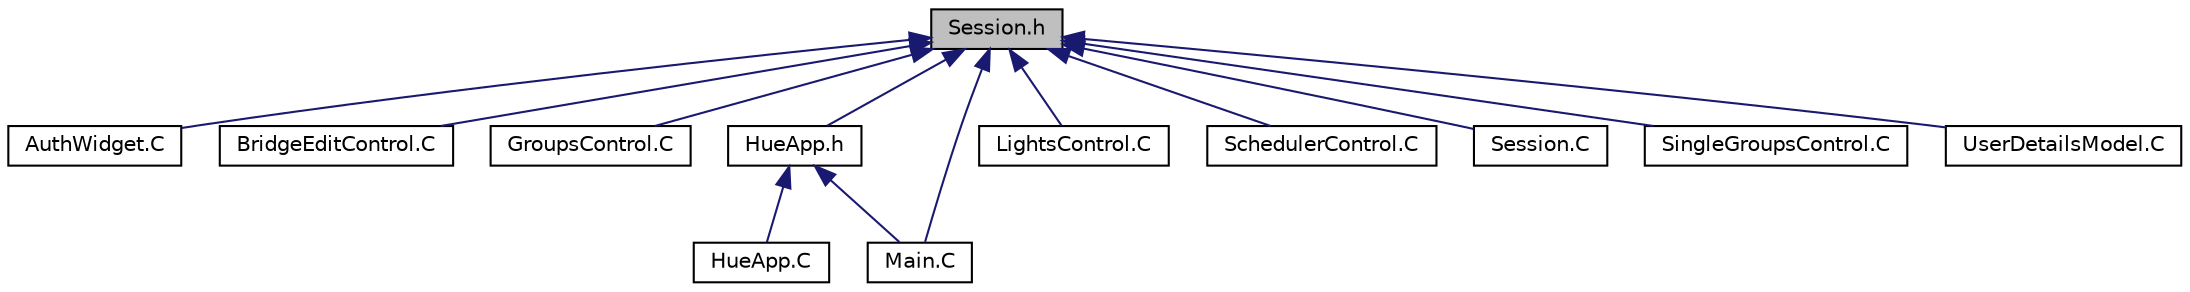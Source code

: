 digraph "Session.h"
{
  edge [fontname="Helvetica",fontsize="10",labelfontname="Helvetica",labelfontsize="10"];
  node [fontname="Helvetica",fontsize="10",shape=record];
  Node1 [label="Session.h",height=0.2,width=0.4,color="black", fillcolor="grey75", style="filled", fontcolor="black"];
  Node1 -> Node2 [dir="back",color="midnightblue",fontsize="10",style="solid"];
  Node2 [label="AuthWidget.C",height=0.2,width=0.4,color="black", fillcolor="white", style="filled",URL="$AuthWidget_8C.html",tooltip="Creates a registration view for the user to interact with. "];
  Node1 -> Node3 [dir="back",color="midnightblue",fontsize="10",style="solid"];
  Node3 [label="BridgeEditControl.C",height=0.2,width=0.4,color="black", fillcolor="white", style="filled",URL="$BridgeEditControl_8C.html",tooltip="Page for editing a bridge&#39;s data. "];
  Node1 -> Node4 [dir="back",color="midnightblue",fontsize="10",style="solid"];
  Node4 [label="GroupsControl.C",height=0.2,width=0.4,color="black", fillcolor="white", style="filled",URL="$GroupsControl_8C.html",tooltip="Application for creating and listing groups. "];
  Node1 -> Node5 [dir="back",color="midnightblue",fontsize="10",style="solid"];
  Node5 [label="HueApp.h",height=0.2,width=0.4,color="black", fillcolor="white", style="filled",URL="$HueApp_8h_source.html"];
  Node5 -> Node6 [dir="back",color="midnightblue",fontsize="10",style="solid"];
  Node6 [label="HueApp.C",height=0.2,width=0.4,color="black", fillcolor="white", style="filled",URL="$HueApp_8C.html",tooltip="the main application "];
  Node5 -> Node7 [dir="back",color="midnightblue",fontsize="10",style="solid"];
  Node7 [label="Main.C",height=0.2,width=0.4,color="black", fillcolor="white", style="filled",URL="$Main_8C.html",tooltip="The main to run the server. "];
  Node1 -> Node8 [dir="back",color="midnightblue",fontsize="10",style="solid"];
  Node8 [label="LightsControl.C",height=0.2,width=0.4,color="black", fillcolor="white", style="filled",URL="$LightsControl_8C.html",tooltip="Application for altering states of individual lights. "];
  Node1 -> Node7 [dir="back",color="midnightblue",fontsize="10",style="solid"];
  Node1 -> Node9 [dir="back",color="midnightblue",fontsize="10",style="solid"];
  Node9 [label="SchedulerControl.C",height=0.2,width=0.4,color="black", fillcolor="white", style="filled",URL="$SchedulerControl_8C.html",tooltip="Application for creating and listing schedules. "];
  Node1 -> Node10 [dir="back",color="midnightblue",fontsize="10",style="solid"];
  Node10 [label="Session.C",height=0.2,width=0.4,color="black", fillcolor="white", style="filled",URL="$Session_8C.html",tooltip="Session handling for the application. "];
  Node1 -> Node11 [dir="back",color="midnightblue",fontsize="10",style="solid"];
  Node11 [label="SingleGroupsControl.C",height=0.2,width=0.4,color="black", fillcolor="white", style="filled",URL="$SingleGroupsControl_8C.html",tooltip="Application for deleting and altering states of individual groups. "];
  Node1 -> Node12 [dir="back",color="midnightblue",fontsize="10",style="solid"];
  Node12 [label="UserDetailsModel.C",height=0.2,width=0.4,color="black", fillcolor="white", style="filled",URL="$UserDetailsModel_8C.html",tooltip="It models the additional first/last name information needed for registration. "];
}
